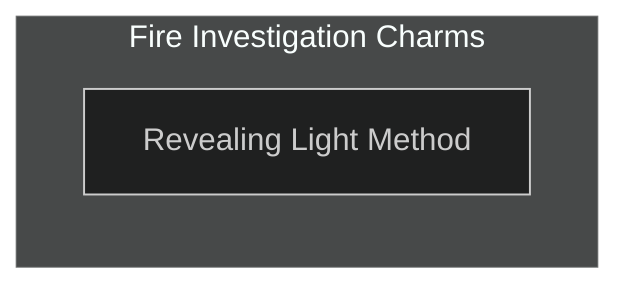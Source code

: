 ---
config:
  theme: dark
---
flowchart TD

    %% described in Storyteller's Companion
    subgraph fire_investigation[Fire Investigation Charms]
        direction TB

        revealing_light_method[Revealing Light Method]
        click revealing_light_method callback "
        Revealing Light Method<br>
        <br>
        Cost: 5 motes<br>
        Duration: 1 minute<br>
        Type: Simple<br>
        Minimum Investigation: 2<br>
        Minimum Essence: 1<br>
        Prerequisite Charms: None<br>
        <br>
        Fire reveals what is hidden. Its light pushes aside the
        darkness; its heat reveals the metal within the ore. A
        Dynast can use Essence to make an ordinary flame blaze up
        with a glaring, pitiless light that reveals whatever another
        person tries to conceal. Secret cupboards, chambers and
        passages are easily located as the hair-fine crack of their
        hidden doors suddenly stand out like gaping black chasms.
        A person's disguise looks laughably false.<br>
        The player rolls Perception + Investigation. A simple
        success rolled for this Charm negates any physical attempt
        to make one object or person look like another. In cases
        where something is hidden by misdirection or being placed
        in or behind other objects (such as a letter hidden in a stack
        of other missives, or within a long-necked vase) the
        Storyteller must set a difficulty rating based on how clev-
        erly or thoroughly the object is concealed, and the player
        must meet that difficulty when rolling for the Charm.<br>
        Cascade Charms:<br>
        • The Revealing Light Method does not penetrate
        magical forms of concealment and disguise. An improved
        Charm can — or at least, each success rolled cancels one
        success from any Charm of concealment.<br>
        • A more powerful or skilled Dynast could develop a
        Charm that would reveal any attempt to tell a deliberate
        lie. The Dragon-Blooded &quot;sees it in his eyes&quot; that the target
        was fibbing.
        "
    end